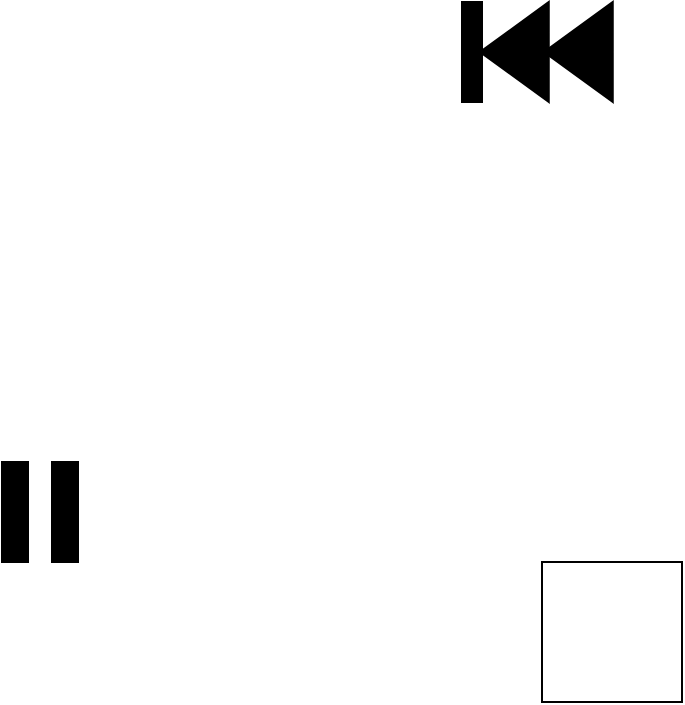 <mxfile version="20.8.16" type="device"><diagram name="Page-1" id="ED66L6K9g2h5zTVVldeC"><mxGraphModel dx="941" dy="644" grid="1" gridSize="10" guides="1" tooltips="1" connect="1" arrows="1" fold="1" page="1" pageScale="1" pageWidth="850" pageHeight="1100" math="0" shadow="0"><root><mxCell id="0"/><mxCell id="1" parent="0"/><mxCell id="lRyYbMgSsyGA5q9RprqB-8" value="" style="group;rotation=-180;" parent="1" vertex="1" connectable="0"><mxGeometry x="630" y="70" width="87.88" height="60" as="geometry"/></mxCell><mxCell id="49qvRX6EYEDt6D4FSX9v-3" value="" style="triangle;whiteSpace=wrap;html=1;shadow=0;glass=0;fillColor=#000000;gradientColor=none;rounded=0;rotation=-180;" parent="lRyYbMgSsyGA5q9RprqB-8" vertex="1"><mxGeometry x="9" width="34.38" height="50" as="geometry"/></mxCell><mxCell id="lRyYbMgSsyGA5q9RprqB-1" value="" style="rounded=0;whiteSpace=wrap;html=1;strokeColor=default;fillColor=#000000;rotation=-180;" parent="lRyYbMgSsyGA5q9RprqB-8" vertex="1"><mxGeometry width="10" height="50" as="geometry"/></mxCell><mxCell id="lRyYbMgSsyGA5q9RprqB-4" value="" style="triangle;whiteSpace=wrap;html=1;shadow=0;glass=0;fillColor=#000000;gradientColor=none;rounded=0;rotation=-180;" parent="lRyYbMgSsyGA5q9RprqB-8" vertex="1"><mxGeometry x="41" width="34.38" height="50" as="geometry"/></mxCell><mxCell id="Js7rtsZVa8CHocT2AMki-2" value="" style="rounded=0;whiteSpace=wrap;html=1;fillColor=#000000;" vertex="1" parent="1"><mxGeometry x="400" y="300" width="13" height="50" as="geometry"/></mxCell><mxCell id="Js7rtsZVa8CHocT2AMki-9" value="" style="whiteSpace=wrap;html=1;aspect=fixed;fillColor=none;" vertex="1" parent="1"><mxGeometry x="670" y="350" width="70" height="70" as="geometry"/></mxCell><mxCell id="Js7rtsZVa8CHocT2AMki-14" value="" style="rounded=0;whiteSpace=wrap;html=1;fillColor=#000000;" vertex="1" parent="1"><mxGeometry x="425" y="300" width="13" height="50" as="geometry"/></mxCell></root></mxGraphModel></diagram></mxfile>